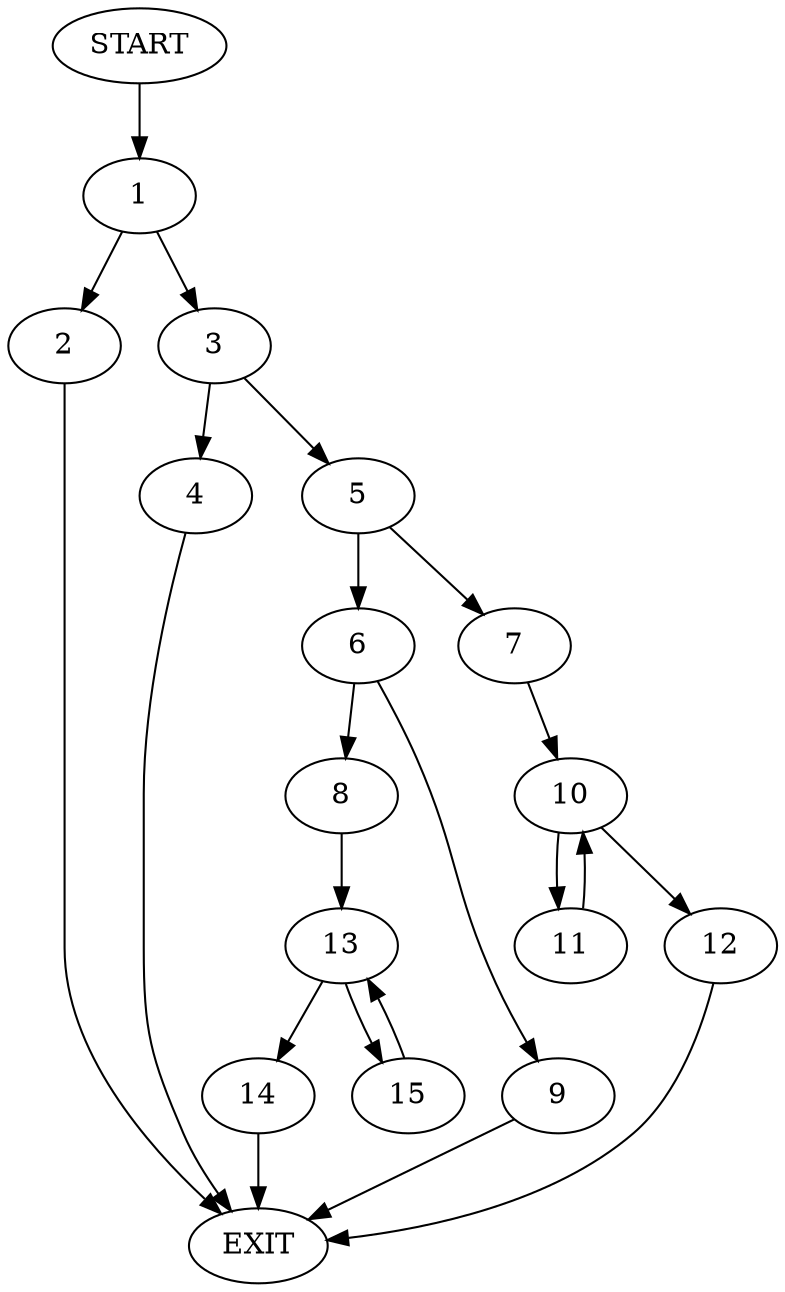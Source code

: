 digraph {
0 [label="START"]
16 [label="EXIT"]
0 -> 1
1 -> 2
1 -> 3
3 -> 4
3 -> 5
2 -> 16
5 -> 6
5 -> 7
4 -> 16
6 -> 8
6 -> 9
7 -> 10
10 -> 11
10 -> 12
11 -> 10
12 -> 16
8 -> 13
9 -> 16
13 -> 14
13 -> 15
14 -> 16
15 -> 13
}
